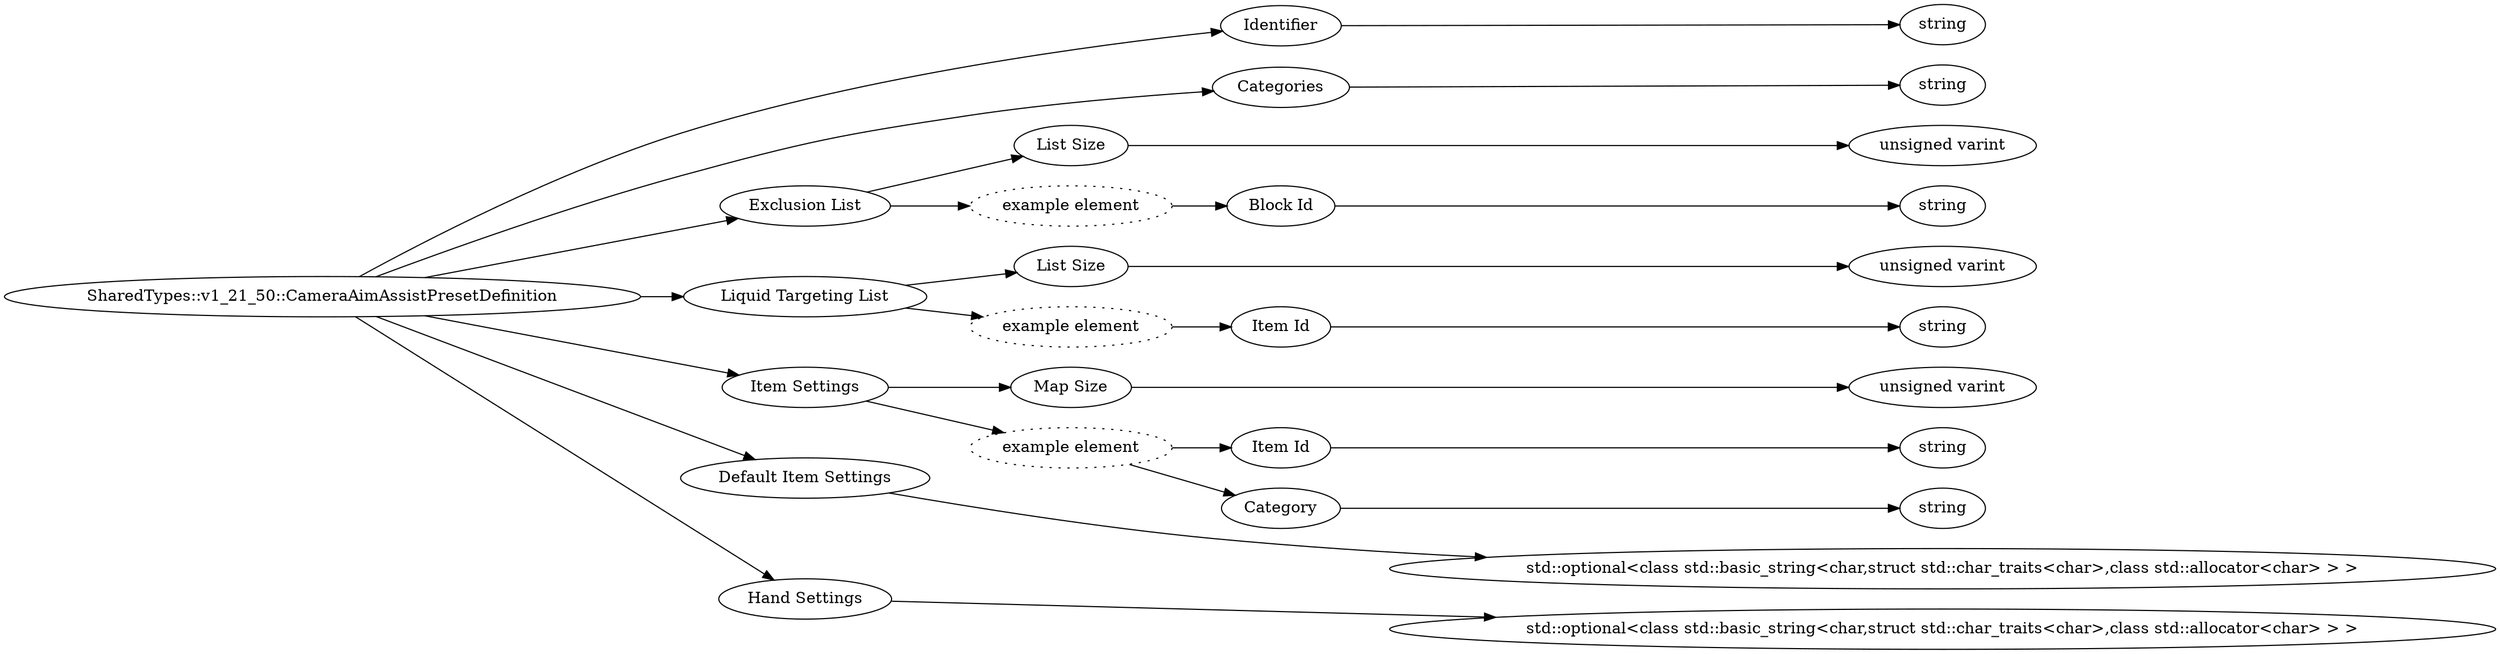 digraph "SharedTypes::v1_21_50::CameraAimAssistPresetDefinition" {
rankdir = LR
55
55 -> 56
56 -> 57
55 -> 58
58 -> 59
55 -> 60
60 -> 61
61 -> 62
60 -> 63
63 -> 64
64 -> 65
55 -> 66
66 -> 67
67 -> 68
66 -> 69
69 -> 70
70 -> 71
55 -> 72
72 -> 73
73 -> 74
72 -> 75
75 -> 76
76 -> 77
75 -> 78
78 -> 79
55 -> 80
80 -> 81
55 -> 82
82 -> 83

55 [label="SharedTypes::v1_21_50::CameraAimAssistPresetDefinition",comment="name: \"SharedTypes::v1_21_50::CameraAimAssistPresetDefinition\", typeName: \"\", id: 55, branchId: 0, recurseId: -1, attributes: 0, notes: \"\""];
56 [label="Identifier",comment="name: \"Identifier\", typeName: \"\", id: 56, branchId: 0, recurseId: -1, attributes: 0, notes: \"\""];
57 [label="string",comment="name: \"string\", typeName: \"\", id: 57, branchId: 0, recurseId: -1, attributes: 512, notes: \"\""];
58 [label="Categories",comment="name: \"Categories\", typeName: \"\", id: 58, branchId: 0, recurseId: -1, attributes: 0, notes: \"\""];
59 [label="string",comment="name: \"string\", typeName: \"\", id: 59, branchId: 0, recurseId: -1, attributes: 512, notes: \"\""];
60 [label="Exclusion List",comment="name: \"Exclusion List\", typeName: \"\", id: 60, branchId: 0, recurseId: -1, attributes: 8, notes: \"\""];
61 [label="List Size",comment="name: \"List Size\", typeName: \"\", id: 61, branchId: 0, recurseId: -1, attributes: 0, notes: \"\""];
62 [label="unsigned varint",comment="name: \"unsigned varint\", typeName: \"\", id: 62, branchId: 0, recurseId: -1, attributes: 512, notes: \"\""];
63 [label="example element",style=dotted,comment="name: \"example element\", typeName: \"\", id: 63, branchId: 0, recurseId: -1, attributes: 16, notes: \"\""];
64 [label="Block Id",comment="name: \"Block Id\", typeName: \"\", id: 64, branchId: 0, recurseId: -1, attributes: 0, notes: \"\""];
65 [label="string",comment="name: \"string\", typeName: \"\", id: 65, branchId: 0, recurseId: -1, attributes: 512, notes: \"\""];
66 [label="Liquid Targeting List",comment="name: \"Liquid Targeting List\", typeName: \"\", id: 66, branchId: 0, recurseId: -1, attributes: 8, notes: \"\""];
67 [label="List Size",comment="name: \"List Size\", typeName: \"\", id: 67, branchId: 0, recurseId: -1, attributes: 0, notes: \"\""];
68 [label="unsigned varint",comment="name: \"unsigned varint\", typeName: \"\", id: 68, branchId: 0, recurseId: -1, attributes: 512, notes: \"\""];
69 [label="example element",style=dotted,comment="name: \"example element\", typeName: \"\", id: 69, branchId: 0, recurseId: -1, attributes: 16, notes: \"\""];
70 [label="Item Id",comment="name: \"Item Id\", typeName: \"\", id: 70, branchId: 0, recurseId: -1, attributes: 0, notes: \"\""];
71 [label="string",comment="name: \"string\", typeName: \"\", id: 71, branchId: 0, recurseId: -1, attributes: 512, notes: \"\""];
72 [label="Item Settings",comment="name: \"Item Settings\", typeName: \"\", id: 72, branchId: 0, recurseId: -1, attributes: 8, notes: \"\""];
73 [label="Map Size",comment="name: \"Map Size\", typeName: \"\", id: 73, branchId: 0, recurseId: -1, attributes: 0, notes: \"\""];
74 [label="unsigned varint",comment="name: \"unsigned varint\", typeName: \"\", id: 74, branchId: 0, recurseId: -1, attributes: 512, notes: \"\""];
75 [label="example element",style=dotted,comment="name: \"example element\", typeName: \"\", id: 75, branchId: 0, recurseId: -1, attributes: 16, notes: \"\""];
76 [label="Item Id",comment="name: \"Item Id\", typeName: \"\", id: 76, branchId: 0, recurseId: -1, attributes: 0, notes: \"\""];
77 [label="string",comment="name: \"string\", typeName: \"\", id: 77, branchId: 0, recurseId: -1, attributes: 512, notes: \"\""];
78 [label="Category",comment="name: \"Category\", typeName: \"\", id: 78, branchId: 0, recurseId: -1, attributes: 0, notes: \"\""];
79 [label="string",comment="name: \"string\", typeName: \"\", id: 79, branchId: 0, recurseId: -1, attributes: 512, notes: \"\""];
80 [label="Default Item Settings",comment="name: \"Default Item Settings\", typeName: \"std::optional<class std::basic_string<char,struct std::char_traits<char>,class std::allocator<char> > >\", id: 80, branchId: 0, recurseId: -1, attributes: 256, notes: \"\""];
81 [label="std::optional<class std::basic_string<char,struct std::char_traits<char>,class std::allocator<char> > >",comment="name: \"std::optional<class std::basic_string<char,struct std::char_traits<char>,class std::allocator<char> > >\", typeName: \"\", id: 81, branchId: 0, recurseId: -1, attributes: 512, notes: \"\""];
82 [label="Hand Settings",comment="name: \"Hand Settings\", typeName: \"std::optional<class std::basic_string<char,struct std::char_traits<char>,class std::allocator<char> > >\", id: 82, branchId: 0, recurseId: -1, attributes: 256, notes: \"\""];
83 [label="std::optional<class std::basic_string<char,struct std::char_traits<char>,class std::allocator<char> > >",comment="name: \"std::optional<class std::basic_string<char,struct std::char_traits<char>,class std::allocator<char> > >\", typeName: \"\", id: 83, branchId: 0, recurseId: -1, attributes: 512, notes: \"\""];
{ rank = max;57;59;62;65;68;71;74;77;79;81;83}

}
